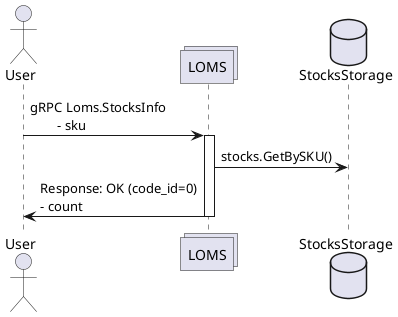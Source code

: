 @startuml

actor User as u
collections LOMS as l
database StocksStorage as ss

u -> l : gRPC Loms.StocksInfo\n\t- sku
activate l

l -> ss : stocks.GetBySKU()

l -> u : Response: OK (code_id=0)\n- count
deactivate l

@enduml
